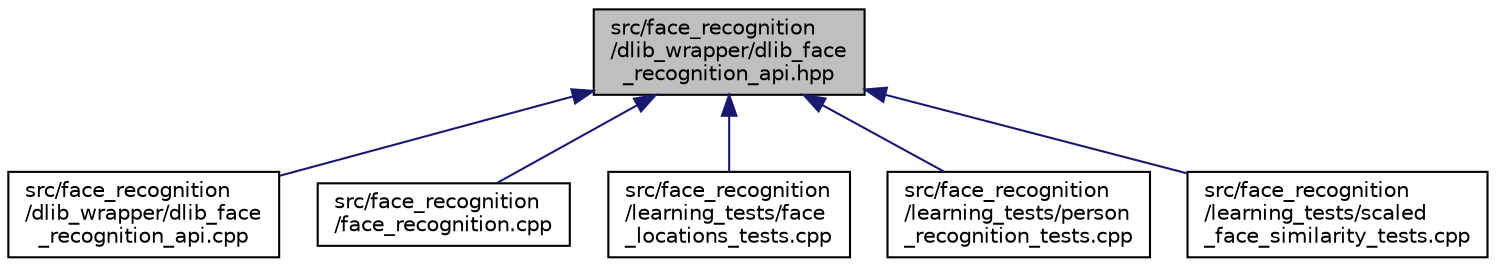 digraph "src/face_recognition/dlib_wrapper/dlib_face_recognition_api.hpp"
{
 // LATEX_PDF_SIZE
  edge [fontname="Helvetica",fontsize="10",labelfontname="Helvetica",labelfontsize="10"];
  node [fontname="Helvetica",fontsize="10",shape=record];
  Node1 [label="src/face_recognition\l/dlib_wrapper/dlib_face\l_recognition_api.hpp",height=0.2,width=0.4,color="black", fillcolor="grey75", style="filled", fontcolor="black",tooltip=" "];
  Node1 -> Node2 [dir="back",color="midnightblue",fontsize="10",style="solid",fontname="Helvetica"];
  Node2 [label="src/face_recognition\l/dlib_wrapper/dlib_face\l_recognition_api.cpp",height=0.2,width=0.4,color="black", fillcolor="white", style="filled",URL="$dlib__face__recognition__api_8cpp.html",tooltip=" "];
  Node1 -> Node3 [dir="back",color="midnightblue",fontsize="10",style="solid",fontname="Helvetica"];
  Node3 [label="src/face_recognition\l/face_recognition.cpp",height=0.2,width=0.4,color="black", fillcolor="white", style="filled",URL="$face__recognition_8cpp.html",tooltip=" "];
  Node1 -> Node4 [dir="back",color="midnightblue",fontsize="10",style="solid",fontname="Helvetica"];
  Node4 [label="src/face_recognition\l/learning_tests/face\l_locations_tests.cpp",height=0.2,width=0.4,color="black", fillcolor="white", style="filled",URL="$face__locations__tests_8cpp.html",tooltip=" "];
  Node1 -> Node5 [dir="back",color="midnightblue",fontsize="10",style="solid",fontname="Helvetica"];
  Node5 [label="src/face_recognition\l/learning_tests/person\l_recognition_tests.cpp",height=0.2,width=0.4,color="black", fillcolor="white", style="filled",URL="$person__recognition__tests_8cpp.html",tooltip=" "];
  Node1 -> Node6 [dir="back",color="midnightblue",fontsize="10",style="solid",fontname="Helvetica"];
  Node6 [label="src/face_recognition\l/learning_tests/scaled\l_face_similarity_tests.cpp",height=0.2,width=0.4,color="black", fillcolor="white", style="filled",URL="$scaled__face__similarity__tests_8cpp.html",tooltip=" "];
}
